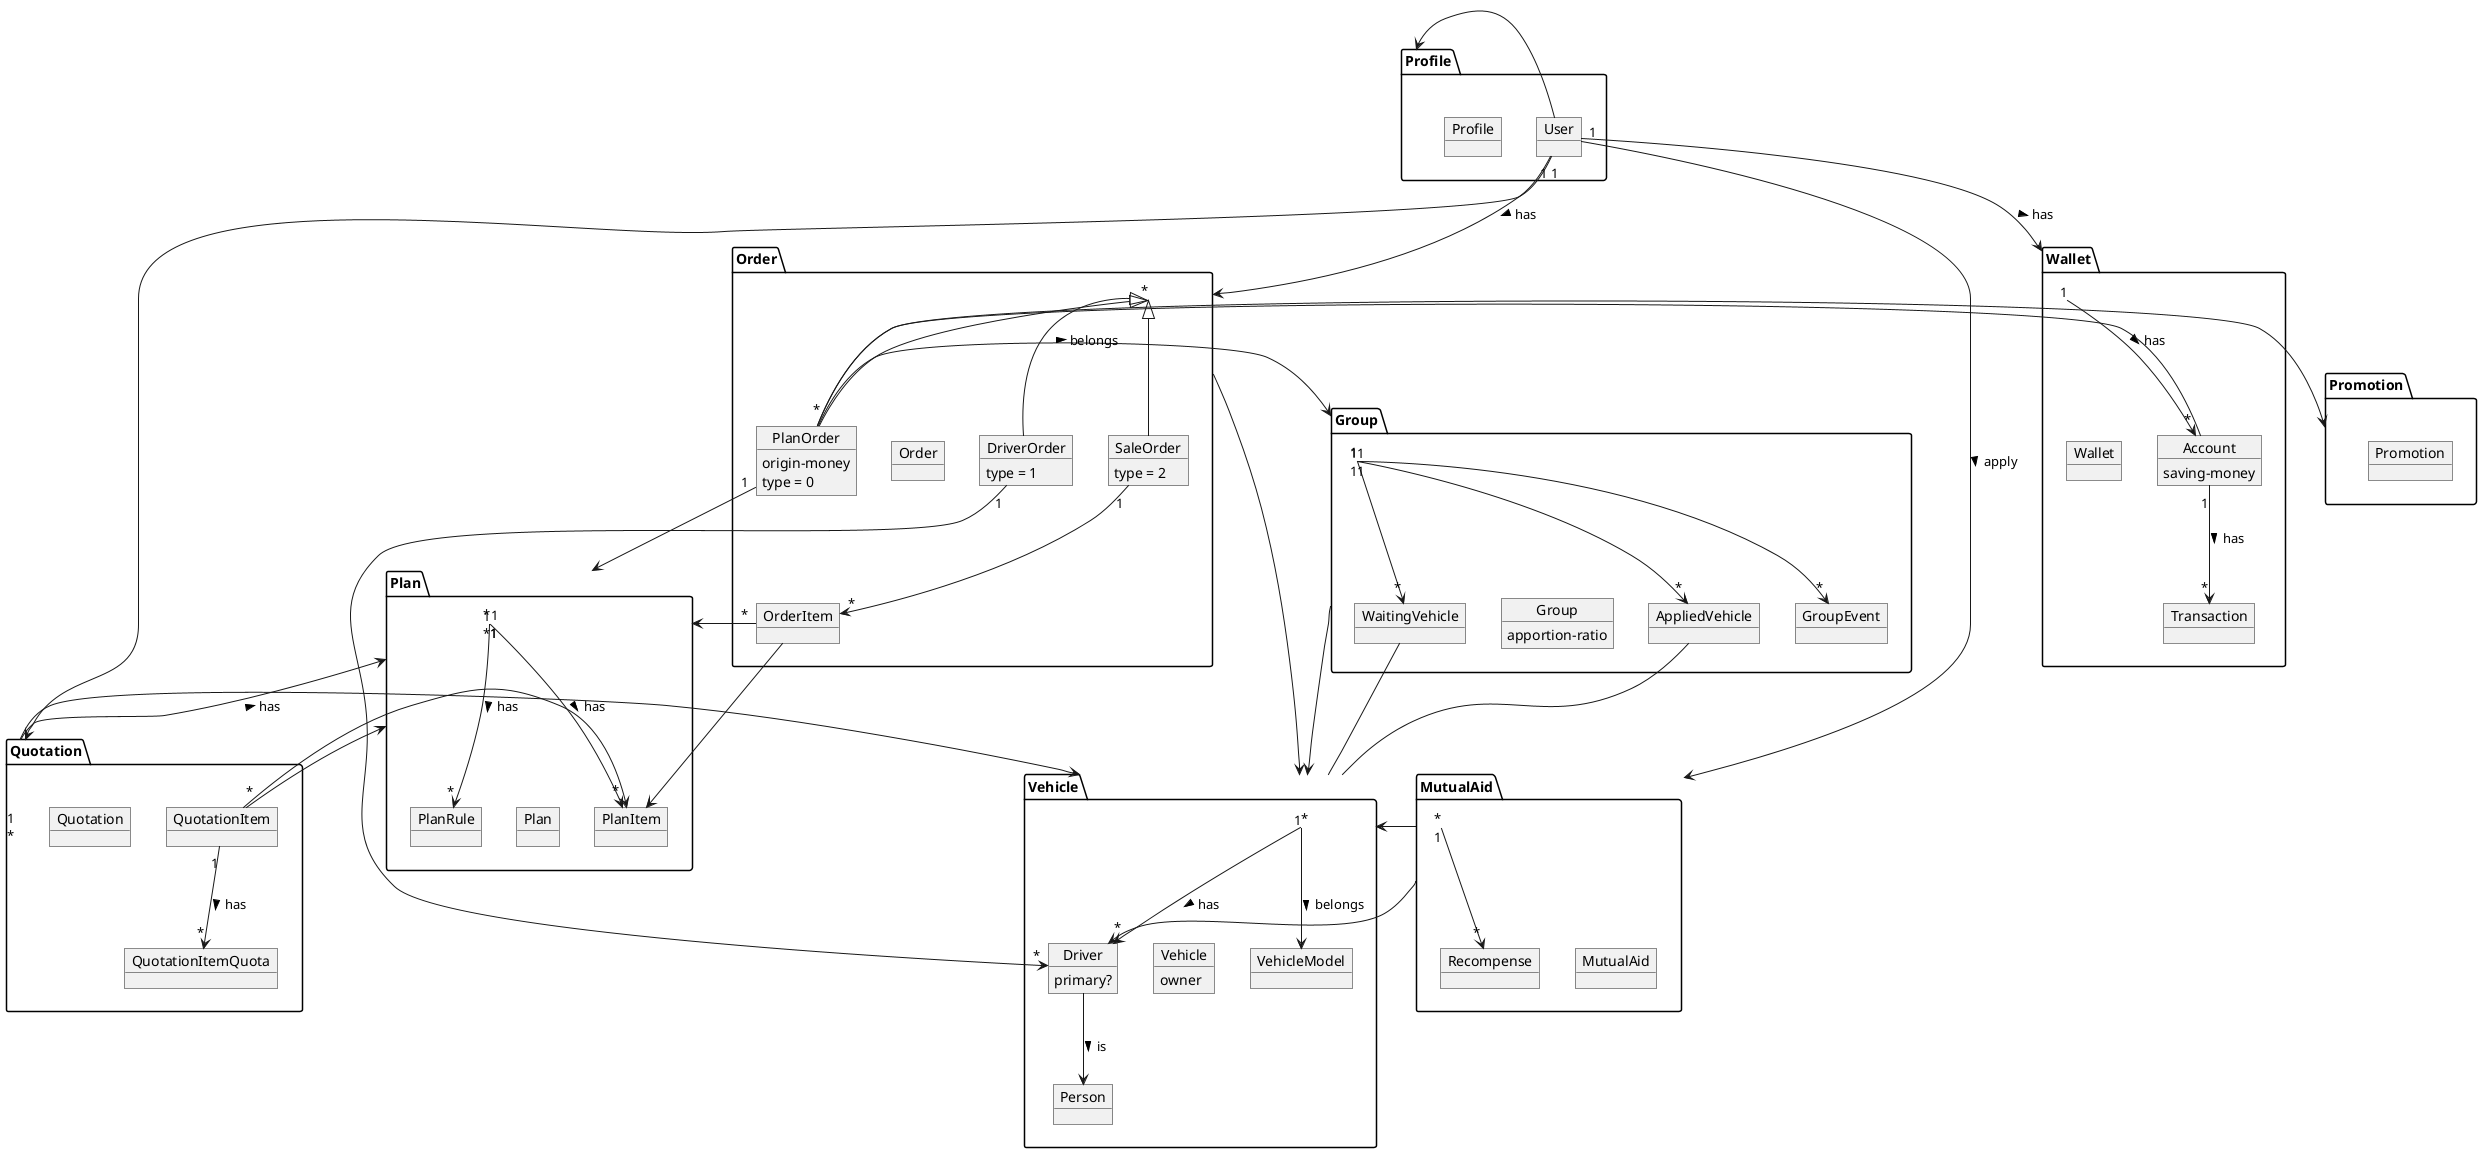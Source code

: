 @startuml
package Profile {
  object User
  object Profile
}
package Group {
  object Group {
    apportion-ratio
  }
  object GroupEvent
  object AppliedVehicle
  object WaitingVehicle
}
package Plan {
  object Plan
  object PlanItem
  object PlanRule
}
package Vehicle {
  object Person
  object Driver {
    primary?
  }
  object Vehicle {
    owner
  }
  object VehicleModel
}
package MutualAid {
  object MutualAid
  object Recompense
}
package Wallet {
  object Wallet
  object Transaction
  object Account {
    saving-money
  }
}
package Order {
  object Order
  object PlanOrder {
    origin-money
    type = 0
  }
  object SaleOrder {
    type = 2
  }
  object DriverOrder {
    type = 1
  }
  object OrderItem
}
package Quotation {
  object Quotation
  object QuotationItem
  object QuotationItemQuota
}
package Promotion {
  object Promotion
}

User -> Profile

Order <|-- PlanOrder
Order <|-- SaleOrder
Order <|-- DriverOrder

User "1" --> "*" Order : has >
User "1" --> "*" Quotation

User --> Wallet : has >

Order -> Vehicle
Group "1" <- "*" PlanOrder : belongs <
Group "1" --> "*" Vehicle
Group "1" --> "*" WaitingVehicle
Group "1" --> "*" AppliedVehicle
WaitingVehicle - Vehicle
AppliedVehicle - Vehicle

PlanOrder "1" --> "*" Plan
OrderItem "*" --> "1" Plan

SaleOrder "1" --> "*" OrderItem

PlanOrder -> Promotion

PlanItem <- OrderItem

DriverOrder "1" -> "*" Driver

User "1" --> "*" MutualAid : apply >

Plan "1" --> "*" PlanItem : has >
Plan "1" --> "*" PlanRule : has >

VehicleModel <-- Vehicle : belongs <
Vehicle "1" --> "*" Driver : has >

Wallet "1" --> "*" Account : has >
Account "1" --> "*" Transaction : has >
PlanOrder - Account

MutualAid -> Driver
MutualAid -> Vehicle
MutualAid "1" --> "*" Recompense

Quotation "1" --> "*" Plan : has >
QuotationItem "1" --> "*" QuotationItemQuota : has >

Plan "1" <-- "*" QuotationItem
PlanItem <- QuotationItem

Quotation -> Vehicle

Driver --> Person : is >

Group "1" --> "*" GroupEvent

@enduml
